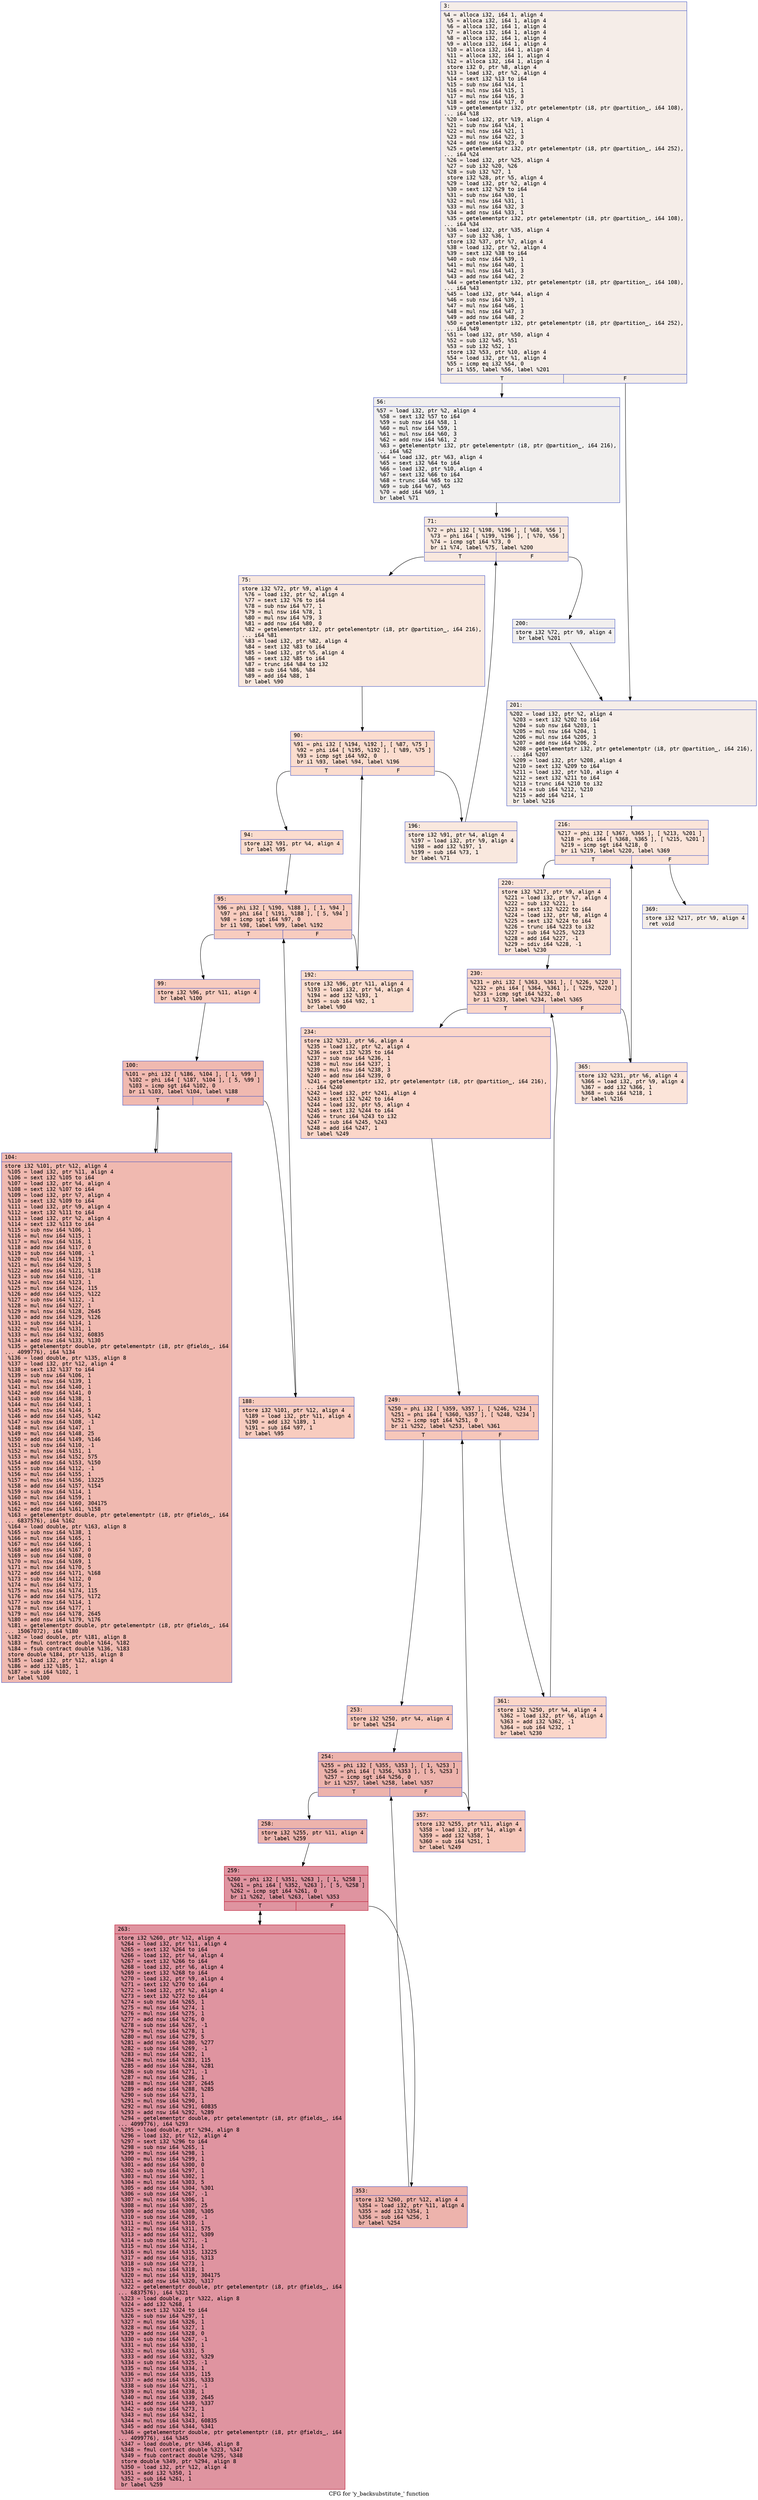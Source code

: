 digraph "CFG for 'y_backsubstitute_' function" {
	label="CFG for 'y_backsubstitute_' function";

	Node0x55d20f6d8730 [shape=record,color="#3d50c3ff", style=filled, fillcolor="#e8d6cc70" fontname="Courier",label="{3:\l|  %4 = alloca i32, i64 1, align 4\l  %5 = alloca i32, i64 1, align 4\l  %6 = alloca i32, i64 1, align 4\l  %7 = alloca i32, i64 1, align 4\l  %8 = alloca i32, i64 1, align 4\l  %9 = alloca i32, i64 1, align 4\l  %10 = alloca i32, i64 1, align 4\l  %11 = alloca i32, i64 1, align 4\l  %12 = alloca i32, i64 1, align 4\l  store i32 0, ptr %8, align 4\l  %13 = load i32, ptr %2, align 4\l  %14 = sext i32 %13 to i64\l  %15 = sub nsw i64 %14, 1\l  %16 = mul nsw i64 %15, 1\l  %17 = mul nsw i64 %16, 3\l  %18 = add nsw i64 %17, 0\l  %19 = getelementptr i32, ptr getelementptr (i8, ptr @partition_, i64 108),\l... i64 %18\l  %20 = load i32, ptr %19, align 4\l  %21 = sub nsw i64 %14, 1\l  %22 = mul nsw i64 %21, 1\l  %23 = mul nsw i64 %22, 3\l  %24 = add nsw i64 %23, 0\l  %25 = getelementptr i32, ptr getelementptr (i8, ptr @partition_, i64 252),\l... i64 %24\l  %26 = load i32, ptr %25, align 4\l  %27 = sub i32 %20, %26\l  %28 = sub i32 %27, 1\l  store i32 %28, ptr %5, align 4\l  %29 = load i32, ptr %2, align 4\l  %30 = sext i32 %29 to i64\l  %31 = sub nsw i64 %30, 1\l  %32 = mul nsw i64 %31, 1\l  %33 = mul nsw i64 %32, 3\l  %34 = add nsw i64 %33, 1\l  %35 = getelementptr i32, ptr getelementptr (i8, ptr @partition_, i64 108),\l... i64 %34\l  %36 = load i32, ptr %35, align 4\l  %37 = sub i32 %36, 1\l  store i32 %37, ptr %7, align 4\l  %38 = load i32, ptr %2, align 4\l  %39 = sext i32 %38 to i64\l  %40 = sub nsw i64 %39, 1\l  %41 = mul nsw i64 %40, 1\l  %42 = mul nsw i64 %41, 3\l  %43 = add nsw i64 %42, 2\l  %44 = getelementptr i32, ptr getelementptr (i8, ptr @partition_, i64 108),\l... i64 %43\l  %45 = load i32, ptr %44, align 4\l  %46 = sub nsw i64 %39, 1\l  %47 = mul nsw i64 %46, 1\l  %48 = mul nsw i64 %47, 3\l  %49 = add nsw i64 %48, 2\l  %50 = getelementptr i32, ptr getelementptr (i8, ptr @partition_, i64 252),\l... i64 %49\l  %51 = load i32, ptr %50, align 4\l  %52 = sub i32 %45, %51\l  %53 = sub i32 %52, 1\l  store i32 %53, ptr %10, align 4\l  %54 = load i32, ptr %1, align 4\l  %55 = icmp eq i32 %54, 0\l  br i1 %55, label %56, label %201\l|{<s0>T|<s1>F}}"];
	Node0x55d20f6d8730:s0 -> Node0x55d20f6dae10[tooltip="3 -> 56\nProbability 37.50%" ];
	Node0x55d20f6d8730:s1 -> Node0x55d20f6dae60[tooltip="3 -> 201\nProbability 62.50%" ];
	Node0x55d20f6dae10 [shape=record,color="#3d50c3ff", style=filled, fillcolor="#e0dbd870" fontname="Courier",label="{56:\l|  %57 = load i32, ptr %2, align 4\l  %58 = sext i32 %57 to i64\l  %59 = sub nsw i64 %58, 1\l  %60 = mul nsw i64 %59, 1\l  %61 = mul nsw i64 %60, 3\l  %62 = add nsw i64 %61, 2\l  %63 = getelementptr i32, ptr getelementptr (i8, ptr @partition_, i64 216),\l... i64 %62\l  %64 = load i32, ptr %63, align 4\l  %65 = sext i32 %64 to i64\l  %66 = load i32, ptr %10, align 4\l  %67 = sext i32 %66 to i64\l  %68 = trunc i64 %65 to i32\l  %69 = sub i64 %67, %65\l  %70 = add i64 %69, 1\l  br label %71\l}"];
	Node0x55d20f6dae10 -> Node0x55d20f6db710[tooltip="56 -> 71\nProbability 100.00%" ];
	Node0x55d20f6db710 [shape=record,color="#3d50c3ff", style=filled, fillcolor="#f2cab570" fontname="Courier",label="{71:\l|  %72 = phi i32 [ %198, %196 ], [ %68, %56 ]\l  %73 = phi i64 [ %199, %196 ], [ %70, %56 ]\l  %74 = icmp sgt i64 %73, 0\l  br i1 %74, label %75, label %200\l|{<s0>T|<s1>F}}"];
	Node0x55d20f6db710:s0 -> Node0x55d20f6db9d0[tooltip="71 -> 75\nProbability 96.88%" ];
	Node0x55d20f6db710:s1 -> Node0x55d20f6dba20[tooltip="71 -> 200\nProbability 3.12%" ];
	Node0x55d20f6db9d0 [shape=record,color="#3d50c3ff", style=filled, fillcolor="#f2cab570" fontname="Courier",label="{75:\l|  store i32 %72, ptr %9, align 4\l  %76 = load i32, ptr %2, align 4\l  %77 = sext i32 %76 to i64\l  %78 = sub nsw i64 %77, 1\l  %79 = mul nsw i64 %78, 1\l  %80 = mul nsw i64 %79, 3\l  %81 = add nsw i64 %80, 0\l  %82 = getelementptr i32, ptr getelementptr (i8, ptr @partition_, i64 216),\l... i64 %81\l  %83 = load i32, ptr %82, align 4\l  %84 = sext i32 %83 to i64\l  %85 = load i32, ptr %5, align 4\l  %86 = sext i32 %85 to i64\l  %87 = trunc i64 %84 to i32\l  %88 = sub i64 %86, %84\l  %89 = add i64 %88, 1\l  br label %90\l}"];
	Node0x55d20f6db9d0 -> Node0x55d20f6dc300[tooltip="75 -> 90\nProbability 100.00%" ];
	Node0x55d20f6dc300 [shape=record,color="#3d50c3ff", style=filled, fillcolor="#f7af9170" fontname="Courier",label="{90:\l|  %91 = phi i32 [ %194, %192 ], [ %87, %75 ]\l  %92 = phi i64 [ %195, %192 ], [ %89, %75 ]\l  %93 = icmp sgt i64 %92, 0\l  br i1 %93, label %94, label %196\l|{<s0>T|<s1>F}}"];
	Node0x55d20f6dc300:s0 -> Node0x55d20f6dc620[tooltip="90 -> 94\nProbability 96.88%" ];
	Node0x55d20f6dc300:s1 -> Node0x55d20f6db7d0[tooltip="90 -> 196\nProbability 3.12%" ];
	Node0x55d20f6dc620 [shape=record,color="#3d50c3ff", style=filled, fillcolor="#f7af9170" fontname="Courier",label="{94:\l|  store i32 %91, ptr %4, align 4\l  br label %95\l}"];
	Node0x55d20f6dc620 -> Node0x55d20f6dc7c0[tooltip="94 -> 95\nProbability 100.00%" ];
	Node0x55d20f6dc7c0 [shape=record,color="#3d50c3ff", style=filled, fillcolor="#f08b6e70" fontname="Courier",label="{95:\l|  %96 = phi i32 [ %190, %188 ], [ 1, %94 ]\l  %97 = phi i64 [ %191, %188 ], [ 5, %94 ]\l  %98 = icmp sgt i64 %97, 0\l  br i1 %98, label %99, label %192\l|{<s0>T|<s1>F}}"];
	Node0x55d20f6dc7c0:s0 -> Node0x55d20f6da3f0[tooltip="95 -> 99\nProbability 96.88%" ];
	Node0x55d20f6dc7c0:s1 -> Node0x55d20f6dc3c0[tooltip="95 -> 192\nProbability 3.12%" ];
	Node0x55d20f6da3f0 [shape=record,color="#3d50c3ff", style=filled, fillcolor="#f08b6e70" fontname="Courier",label="{99:\l|  store i32 %96, ptr %11, align 4\l  br label %100\l}"];
	Node0x55d20f6da3f0 -> Node0x55d20f6da5d0[tooltip="99 -> 100\nProbability 100.00%" ];
	Node0x55d20f6da5d0 [shape=record,color="#3d50c3ff", style=filled, fillcolor="#de614d70" fontname="Courier",label="{100:\l|  %101 = phi i32 [ %186, %104 ], [ 1, %99 ]\l  %102 = phi i64 [ %187, %104 ], [ 5, %99 ]\l  %103 = icmp sgt i64 %102, 0\l  br i1 %103, label %104, label %188\l|{<s0>T|<s1>F}}"];
	Node0x55d20f6da5d0:s0 -> Node0x55d20f6da6c0[tooltip="100 -> 104\nProbability 96.88%" ];
	Node0x55d20f6da5d0:s1 -> Node0x55d20f6da120[tooltip="100 -> 188\nProbability 3.12%" ];
	Node0x55d20f6da6c0 [shape=record,color="#3d50c3ff", style=filled, fillcolor="#de614d70" fontname="Courier",label="{104:\l|  store i32 %101, ptr %12, align 4\l  %105 = load i32, ptr %11, align 4\l  %106 = sext i32 %105 to i64\l  %107 = load i32, ptr %4, align 4\l  %108 = sext i32 %107 to i64\l  %109 = load i32, ptr %7, align 4\l  %110 = sext i32 %109 to i64\l  %111 = load i32, ptr %9, align 4\l  %112 = sext i32 %111 to i64\l  %113 = load i32, ptr %2, align 4\l  %114 = sext i32 %113 to i64\l  %115 = sub nsw i64 %106, 1\l  %116 = mul nsw i64 %115, 1\l  %117 = mul nsw i64 %116, 1\l  %118 = add nsw i64 %117, 0\l  %119 = sub nsw i64 %108, -1\l  %120 = mul nsw i64 %119, 1\l  %121 = mul nsw i64 %120, 5\l  %122 = add nsw i64 %121, %118\l  %123 = sub nsw i64 %110, -1\l  %124 = mul nsw i64 %123, 1\l  %125 = mul nsw i64 %124, 115\l  %126 = add nsw i64 %125, %122\l  %127 = sub nsw i64 %112, -1\l  %128 = mul nsw i64 %127, 1\l  %129 = mul nsw i64 %128, 2645\l  %130 = add nsw i64 %129, %126\l  %131 = sub nsw i64 %114, 1\l  %132 = mul nsw i64 %131, 1\l  %133 = mul nsw i64 %132, 60835\l  %134 = add nsw i64 %133, %130\l  %135 = getelementptr double, ptr getelementptr (i8, ptr @fields_, i64\l... 4099776), i64 %134\l  %136 = load double, ptr %135, align 8\l  %137 = load i32, ptr %12, align 4\l  %138 = sext i32 %137 to i64\l  %139 = sub nsw i64 %106, 1\l  %140 = mul nsw i64 %139, 1\l  %141 = mul nsw i64 %140, 1\l  %142 = add nsw i64 %141, 0\l  %143 = sub nsw i64 %138, 1\l  %144 = mul nsw i64 %143, 1\l  %145 = mul nsw i64 %144, 5\l  %146 = add nsw i64 %145, %142\l  %147 = sub nsw i64 %108, -1\l  %148 = mul nsw i64 %147, 1\l  %149 = mul nsw i64 %148, 25\l  %150 = add nsw i64 %149, %146\l  %151 = sub nsw i64 %110, -1\l  %152 = mul nsw i64 %151, 1\l  %153 = mul nsw i64 %152, 575\l  %154 = add nsw i64 %153, %150\l  %155 = sub nsw i64 %112, -1\l  %156 = mul nsw i64 %155, 1\l  %157 = mul nsw i64 %156, 13225\l  %158 = add nsw i64 %157, %154\l  %159 = sub nsw i64 %114, 1\l  %160 = mul nsw i64 %159, 1\l  %161 = mul nsw i64 %160, 304175\l  %162 = add nsw i64 %161, %158\l  %163 = getelementptr double, ptr getelementptr (i8, ptr @fields_, i64\l... 6837576), i64 %162\l  %164 = load double, ptr %163, align 8\l  %165 = sub nsw i64 %138, 1\l  %166 = mul nsw i64 %165, 1\l  %167 = mul nsw i64 %166, 1\l  %168 = add nsw i64 %167, 0\l  %169 = sub nsw i64 %108, 0\l  %170 = mul nsw i64 %169, 1\l  %171 = mul nsw i64 %170, 5\l  %172 = add nsw i64 %171, %168\l  %173 = sub nsw i64 %112, 0\l  %174 = mul nsw i64 %173, 1\l  %175 = mul nsw i64 %174, 115\l  %176 = add nsw i64 %175, %172\l  %177 = sub nsw i64 %114, 1\l  %178 = mul nsw i64 %177, 1\l  %179 = mul nsw i64 %178, 2645\l  %180 = add nsw i64 %179, %176\l  %181 = getelementptr double, ptr getelementptr (i8, ptr @fields_, i64\l... 15067072), i64 %180\l  %182 = load double, ptr %181, align 8\l  %183 = fmul contract double %164, %182\l  %184 = fsub contract double %136, %183\l  store double %184, ptr %135, align 8\l  %185 = load i32, ptr %12, align 4\l  %186 = add i32 %185, 1\l  %187 = sub i64 %102, 1\l  br label %100\l}"];
	Node0x55d20f6da6c0 -> Node0x55d20f6da5d0[tooltip="104 -> 100\nProbability 100.00%" ];
	Node0x55d20f6da120 [shape=record,color="#3d50c3ff", style=filled, fillcolor="#f08b6e70" fontname="Courier",label="{188:\l|  store i32 %101, ptr %12, align 4\l  %189 = load i32, ptr %11, align 4\l  %190 = add i32 %189, 1\l  %191 = sub i64 %97, 1\l  br label %95\l}"];
	Node0x55d20f6da120 -> Node0x55d20f6dc7c0[tooltip="188 -> 95\nProbability 100.00%" ];
	Node0x55d20f6dc3c0 [shape=record,color="#3d50c3ff", style=filled, fillcolor="#f7af9170" fontname="Courier",label="{192:\l|  store i32 %96, ptr %11, align 4\l  %193 = load i32, ptr %4, align 4\l  %194 = add i32 %193, 1\l  %195 = sub i64 %92, 1\l  br label %90\l}"];
	Node0x55d20f6dc3c0 -> Node0x55d20f6dc300[tooltip="192 -> 90\nProbability 100.00%" ];
	Node0x55d20f6db7d0 [shape=record,color="#3d50c3ff", style=filled, fillcolor="#f2cab570" fontname="Courier",label="{196:\l|  store i32 %91, ptr %4, align 4\l  %197 = load i32, ptr %9, align 4\l  %198 = add i32 %197, 1\l  %199 = sub i64 %73, 1\l  br label %71\l}"];
	Node0x55d20f6db7d0 -> Node0x55d20f6db710[tooltip="196 -> 71\nProbability 100.00%" ];
	Node0x55d20f6dba20 [shape=record,color="#3d50c3ff", style=filled, fillcolor="#e0dbd870" fontname="Courier",label="{200:\l|  store i32 %72, ptr %9, align 4\l  br label %201\l}"];
	Node0x55d20f6dba20 -> Node0x55d20f6dae60[tooltip="200 -> 201\nProbability 100.00%" ];
	Node0x55d20f6dae60 [shape=record,color="#3d50c3ff", style=filled, fillcolor="#e8d6cc70" fontname="Courier",label="{201:\l|  %202 = load i32, ptr %2, align 4\l  %203 = sext i32 %202 to i64\l  %204 = sub nsw i64 %203, 1\l  %205 = mul nsw i64 %204, 1\l  %206 = mul nsw i64 %205, 3\l  %207 = add nsw i64 %206, 2\l  %208 = getelementptr i32, ptr getelementptr (i8, ptr @partition_, i64 216),\l... i64 %207\l  %209 = load i32, ptr %208, align 4\l  %210 = sext i32 %209 to i64\l  %211 = load i32, ptr %10, align 4\l  %212 = sext i32 %211 to i64\l  %213 = trunc i64 %210 to i32\l  %214 = sub i64 %212, %210\l  %215 = add i64 %214, 1\l  br label %216\l}"];
	Node0x55d20f6dae60 -> Node0x55d20f6dd6a0[tooltip="201 -> 216\nProbability 100.00%" ];
	Node0x55d20f6dd6a0 [shape=record,color="#3d50c3ff", style=filled, fillcolor="#f5c1a970" fontname="Courier",label="{216:\l|  %217 = phi i32 [ %367, %365 ], [ %213, %201 ]\l  %218 = phi i64 [ %368, %365 ], [ %215, %201 ]\l  %219 = icmp sgt i64 %218, 0\l  br i1 %219, label %220, label %369\l|{<s0>T|<s1>F}}"];
	Node0x55d20f6dd6a0:s0 -> Node0x55d20f6e2d00[tooltip="216 -> 220\nProbability 96.88%" ];
	Node0x55d20f6dd6a0:s1 -> Node0x55d20f6e2d50[tooltip="216 -> 369\nProbability 3.12%" ];
	Node0x55d20f6e2d00 [shape=record,color="#3d50c3ff", style=filled, fillcolor="#f5c1a970" fontname="Courier",label="{220:\l|  store i32 %217, ptr %9, align 4\l  %221 = load i32, ptr %7, align 4\l  %222 = sub i32 %221, 1\l  %223 = sext i32 %222 to i64\l  %224 = load i32, ptr %8, align 4\l  %225 = sext i32 %224 to i64\l  %226 = trunc i64 %223 to i32\l  %227 = sub i64 %225, %223\l  %228 = add i64 %227, -1\l  %229 = sdiv i64 %228, -1\l  br label %230\l}"];
	Node0x55d20f6e2d00 -> Node0x55d20f6e3380[tooltip="220 -> 230\nProbability 100.00%" ];
	Node0x55d20f6e3380 [shape=record,color="#3d50c3ff", style=filled, fillcolor="#f6a38570" fontname="Courier",label="{230:\l|  %231 = phi i32 [ %363, %361 ], [ %226, %220 ]\l  %232 = phi i64 [ %364, %361 ], [ %229, %220 ]\l  %233 = icmp sgt i64 %232, 0\l  br i1 %233, label %234, label %365\l|{<s0>T|<s1>F}}"];
	Node0x55d20f6e3380:s0 -> Node0x55d20f6e36a0[tooltip="230 -> 234\nProbability 96.88%" ];
	Node0x55d20f6e3380:s1 -> Node0x55d20f6dd760[tooltip="230 -> 365\nProbability 3.12%" ];
	Node0x55d20f6e36a0 [shape=record,color="#3d50c3ff", style=filled, fillcolor="#f6a38570" fontname="Courier",label="{234:\l|  store i32 %231, ptr %6, align 4\l  %235 = load i32, ptr %2, align 4\l  %236 = sext i32 %235 to i64\l  %237 = sub nsw i64 %236, 1\l  %238 = mul nsw i64 %237, 1\l  %239 = mul nsw i64 %238, 3\l  %240 = add nsw i64 %239, 0\l  %241 = getelementptr i32, ptr getelementptr (i8, ptr @partition_, i64 216),\l... i64 %240\l  %242 = load i32, ptr %241, align 4\l  %243 = sext i32 %242 to i64\l  %244 = load i32, ptr %5, align 4\l  %245 = sext i32 %244 to i64\l  %246 = trunc i64 %243 to i32\l  %247 = sub i64 %245, %243\l  %248 = add i64 %247, 1\l  br label %249\l}"];
	Node0x55d20f6e36a0 -> Node0x55d20f6e3f80[tooltip="234 -> 249\nProbability 100.00%" ];
	Node0x55d20f6e3f80 [shape=record,color="#3d50c3ff", style=filled, fillcolor="#ec7f6370" fontname="Courier",label="{249:\l|  %250 = phi i32 [ %359, %357 ], [ %246, %234 ]\l  %251 = phi i64 [ %360, %357 ], [ %248, %234 ]\l  %252 = icmp sgt i64 %251, 0\l  br i1 %252, label %253, label %361\l|{<s0>T|<s1>F}}"];
	Node0x55d20f6e3f80:s0 -> Node0x55d20f6e4300[tooltip="249 -> 253\nProbability 96.88%" ];
	Node0x55d20f6e3f80:s1 -> Node0x55d20f6e3440[tooltip="249 -> 361\nProbability 3.12%" ];
	Node0x55d20f6e4300 [shape=record,color="#3d50c3ff", style=filled, fillcolor="#ec7f6370" fontname="Courier",label="{253:\l|  store i32 %250, ptr %4, align 4\l  br label %254\l}"];
	Node0x55d20f6e4300 -> Node0x55d20f6e44a0[tooltip="253 -> 254\nProbability 100.00%" ];
	Node0x55d20f6e44a0 [shape=record,color="#3d50c3ff", style=filled, fillcolor="#d6524470" fontname="Courier",label="{254:\l|  %255 = phi i32 [ %355, %353 ], [ 1, %253 ]\l  %256 = phi i64 [ %356, %353 ], [ 5, %253 ]\l  %257 = icmp sgt i64 %256, 0\l  br i1 %257, label %258, label %357\l|{<s0>T|<s1>F}}"];
	Node0x55d20f6e44a0:s0 -> Node0x55d20f6e4820[tooltip="254 -> 258\nProbability 96.88%" ];
	Node0x55d20f6e44a0:s1 -> Node0x55d20f6e4070[tooltip="254 -> 357\nProbability 3.12%" ];
	Node0x55d20f6e4820 [shape=record,color="#3d50c3ff", style=filled, fillcolor="#d6524470" fontname="Courier",label="{258:\l|  store i32 %255, ptr %11, align 4\l  br label %259\l}"];
	Node0x55d20f6e4820 -> Node0x55d20f6e49c0[tooltip="258 -> 259\nProbability 100.00%" ];
	Node0x55d20f6e49c0 [shape=record,color="#b70d28ff", style=filled, fillcolor="#b70d2870" fontname="Courier",label="{259:\l|  %260 = phi i32 [ %351, %263 ], [ 1, %258 ]\l  %261 = phi i64 [ %352, %263 ], [ 5, %258 ]\l  %262 = icmp sgt i64 %261, 0\l  br i1 %262, label %263, label %353\l|{<s0>T|<s1>F}}"];
	Node0x55d20f6e49c0:s0 -> Node0x55d20f6e4ab0[tooltip="259 -> 263\nProbability 96.88%" ];
	Node0x55d20f6e49c0:s1 -> Node0x55d20f6e4590[tooltip="259 -> 353\nProbability 3.12%" ];
	Node0x55d20f6e4ab0 [shape=record,color="#b70d28ff", style=filled, fillcolor="#b70d2870" fontname="Courier",label="{263:\l|  store i32 %260, ptr %12, align 4\l  %264 = load i32, ptr %11, align 4\l  %265 = sext i32 %264 to i64\l  %266 = load i32, ptr %4, align 4\l  %267 = sext i32 %266 to i64\l  %268 = load i32, ptr %6, align 4\l  %269 = sext i32 %268 to i64\l  %270 = load i32, ptr %9, align 4\l  %271 = sext i32 %270 to i64\l  %272 = load i32, ptr %2, align 4\l  %273 = sext i32 %272 to i64\l  %274 = sub nsw i64 %265, 1\l  %275 = mul nsw i64 %274, 1\l  %276 = mul nsw i64 %275, 1\l  %277 = add nsw i64 %276, 0\l  %278 = sub nsw i64 %267, -1\l  %279 = mul nsw i64 %278, 1\l  %280 = mul nsw i64 %279, 5\l  %281 = add nsw i64 %280, %277\l  %282 = sub nsw i64 %269, -1\l  %283 = mul nsw i64 %282, 1\l  %284 = mul nsw i64 %283, 115\l  %285 = add nsw i64 %284, %281\l  %286 = sub nsw i64 %271, -1\l  %287 = mul nsw i64 %286, 1\l  %288 = mul nsw i64 %287, 2645\l  %289 = add nsw i64 %288, %285\l  %290 = sub nsw i64 %273, 1\l  %291 = mul nsw i64 %290, 1\l  %292 = mul nsw i64 %291, 60835\l  %293 = add nsw i64 %292, %289\l  %294 = getelementptr double, ptr getelementptr (i8, ptr @fields_, i64\l... 4099776), i64 %293\l  %295 = load double, ptr %294, align 8\l  %296 = load i32, ptr %12, align 4\l  %297 = sext i32 %296 to i64\l  %298 = sub nsw i64 %265, 1\l  %299 = mul nsw i64 %298, 1\l  %300 = mul nsw i64 %299, 1\l  %301 = add nsw i64 %300, 0\l  %302 = sub nsw i64 %297, 1\l  %303 = mul nsw i64 %302, 1\l  %304 = mul nsw i64 %303, 5\l  %305 = add nsw i64 %304, %301\l  %306 = sub nsw i64 %267, -1\l  %307 = mul nsw i64 %306, 1\l  %308 = mul nsw i64 %307, 25\l  %309 = add nsw i64 %308, %305\l  %310 = sub nsw i64 %269, -1\l  %311 = mul nsw i64 %310, 1\l  %312 = mul nsw i64 %311, 575\l  %313 = add nsw i64 %312, %309\l  %314 = sub nsw i64 %271, -1\l  %315 = mul nsw i64 %314, 1\l  %316 = mul nsw i64 %315, 13225\l  %317 = add nsw i64 %316, %313\l  %318 = sub nsw i64 %273, 1\l  %319 = mul nsw i64 %318, 1\l  %320 = mul nsw i64 %319, 304175\l  %321 = add nsw i64 %320, %317\l  %322 = getelementptr double, ptr getelementptr (i8, ptr @fields_, i64\l... 6837576), i64 %321\l  %323 = load double, ptr %322, align 8\l  %324 = add i32 %268, 1\l  %325 = sext i32 %324 to i64\l  %326 = sub nsw i64 %297, 1\l  %327 = mul nsw i64 %326, 1\l  %328 = mul nsw i64 %327, 1\l  %329 = add nsw i64 %328, 0\l  %330 = sub nsw i64 %267, -1\l  %331 = mul nsw i64 %330, 1\l  %332 = mul nsw i64 %331, 5\l  %333 = add nsw i64 %332, %329\l  %334 = sub nsw i64 %325, -1\l  %335 = mul nsw i64 %334, 1\l  %336 = mul nsw i64 %335, 115\l  %337 = add nsw i64 %336, %333\l  %338 = sub nsw i64 %271, -1\l  %339 = mul nsw i64 %338, 1\l  %340 = mul nsw i64 %339, 2645\l  %341 = add nsw i64 %340, %337\l  %342 = sub nsw i64 %273, 1\l  %343 = mul nsw i64 %342, 1\l  %344 = mul nsw i64 %343, 60835\l  %345 = add nsw i64 %344, %341\l  %346 = getelementptr double, ptr getelementptr (i8, ptr @fields_, i64\l... 4099776), i64 %345\l  %347 = load double, ptr %346, align 8\l  %348 = fmul contract double %323, %347\l  %349 = fsub contract double %295, %348\l  store double %349, ptr %294, align 8\l  %350 = load i32, ptr %12, align 4\l  %351 = add i32 %350, 1\l  %352 = sub i64 %261, 1\l  br label %259\l}"];
	Node0x55d20f6e4ab0 -> Node0x55d20f6e49c0[tooltip="263 -> 259\nProbability 100.00%" ];
	Node0x55d20f6e4590 [shape=record,color="#3d50c3ff", style=filled, fillcolor="#d6524470" fontname="Courier",label="{353:\l|  store i32 %260, ptr %12, align 4\l  %354 = load i32, ptr %11, align 4\l  %355 = add i32 %354, 1\l  %356 = sub i64 %256, 1\l  br label %254\l}"];
	Node0x55d20f6e4590 -> Node0x55d20f6e44a0[tooltip="353 -> 254\nProbability 100.00%" ];
	Node0x55d20f6e4070 [shape=record,color="#3d50c3ff", style=filled, fillcolor="#ec7f6370" fontname="Courier",label="{357:\l|  store i32 %255, ptr %11, align 4\l  %358 = load i32, ptr %4, align 4\l  %359 = add i32 %358, 1\l  %360 = sub i64 %251, 1\l  br label %249\l}"];
	Node0x55d20f6e4070 -> Node0x55d20f6e3f80[tooltip="357 -> 249\nProbability 100.00%" ];
	Node0x55d20f6e3440 [shape=record,color="#3d50c3ff", style=filled, fillcolor="#f6a38570" fontname="Courier",label="{361:\l|  store i32 %250, ptr %4, align 4\l  %362 = load i32, ptr %6, align 4\l  %363 = add i32 %362, -1\l  %364 = sub i64 %232, 1\l  br label %230\l}"];
	Node0x55d20f6e3440 -> Node0x55d20f6e3380[tooltip="361 -> 230\nProbability 100.00%" ];
	Node0x55d20f6dd760 [shape=record,color="#3d50c3ff", style=filled, fillcolor="#f5c1a970" fontname="Courier",label="{365:\l|  store i32 %231, ptr %6, align 4\l  %366 = load i32, ptr %9, align 4\l  %367 = add i32 %366, 1\l  %368 = sub i64 %218, 1\l  br label %216\l}"];
	Node0x55d20f6dd760 -> Node0x55d20f6dd6a0[tooltip="365 -> 216\nProbability 100.00%" ];
	Node0x55d20f6e2d50 [shape=record,color="#3d50c3ff", style=filled, fillcolor="#e8d6cc70" fontname="Courier",label="{369:\l|  store i32 %217, ptr %9, align 4\l  ret void\l}"];
}
